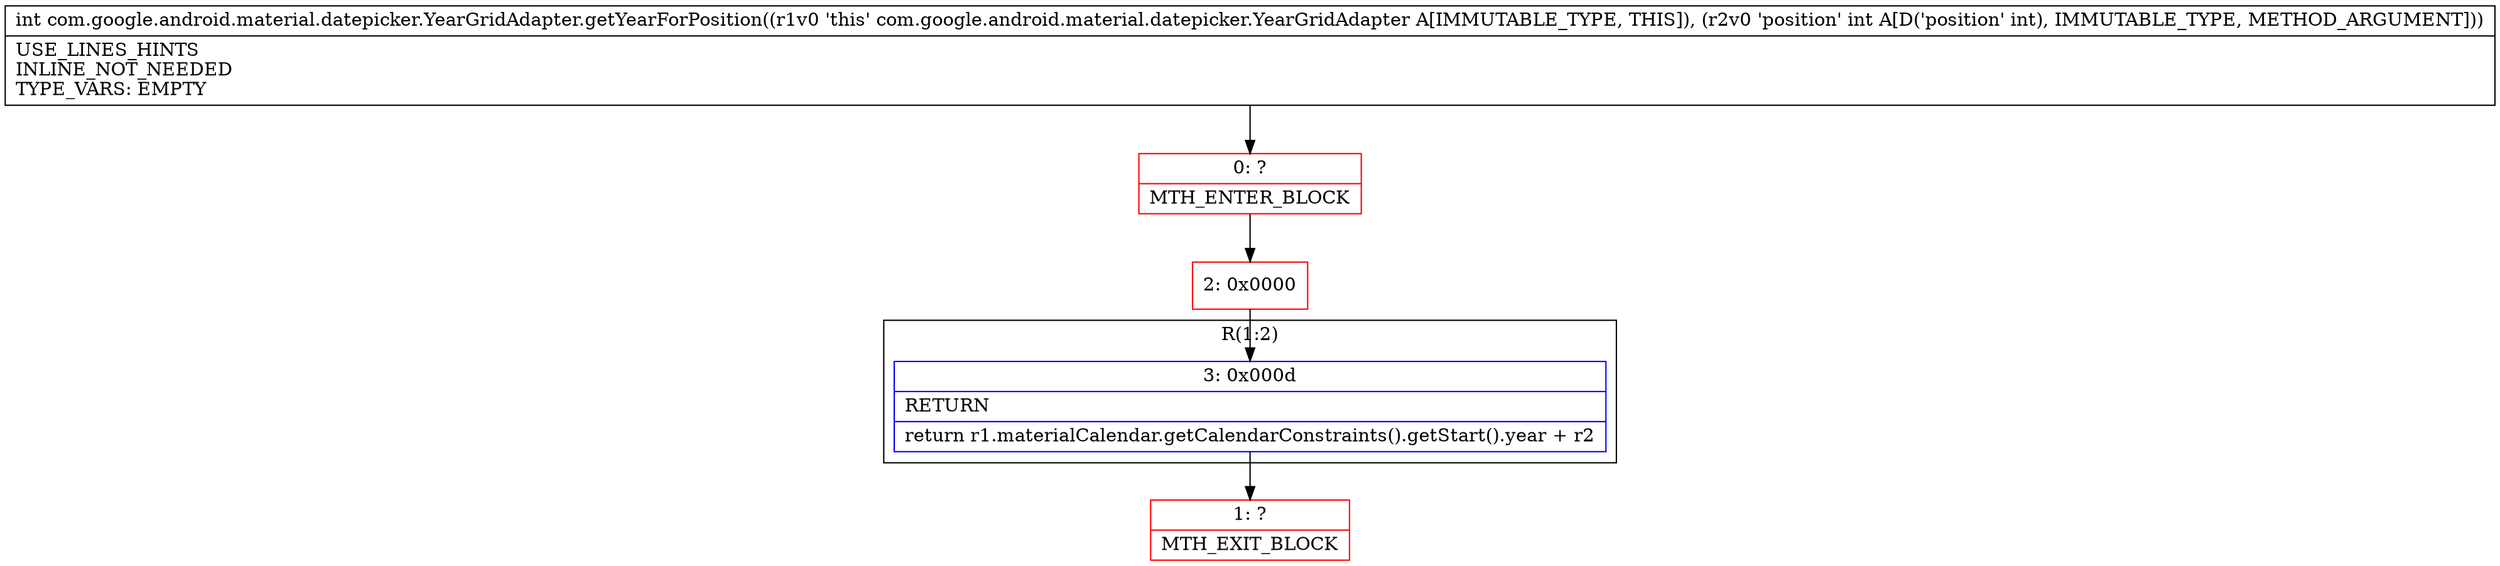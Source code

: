 digraph "CFG forcom.google.android.material.datepicker.YearGridAdapter.getYearForPosition(I)I" {
subgraph cluster_Region_268314081 {
label = "R(1:2)";
node [shape=record,color=blue];
Node_3 [shape=record,label="{3\:\ 0x000d|RETURN\l|return r1.materialCalendar.getCalendarConstraints().getStart().year + r2\l}"];
}
Node_0 [shape=record,color=red,label="{0\:\ ?|MTH_ENTER_BLOCK\l}"];
Node_2 [shape=record,color=red,label="{2\:\ 0x0000}"];
Node_1 [shape=record,color=red,label="{1\:\ ?|MTH_EXIT_BLOCK\l}"];
MethodNode[shape=record,label="{int com.google.android.material.datepicker.YearGridAdapter.getYearForPosition((r1v0 'this' com.google.android.material.datepicker.YearGridAdapter A[IMMUTABLE_TYPE, THIS]), (r2v0 'position' int A[D('position' int), IMMUTABLE_TYPE, METHOD_ARGUMENT]))  | USE_LINES_HINTS\lINLINE_NOT_NEEDED\lTYPE_VARS: EMPTY\l}"];
MethodNode -> Node_0;Node_3 -> Node_1;
Node_0 -> Node_2;
Node_2 -> Node_3;
}

